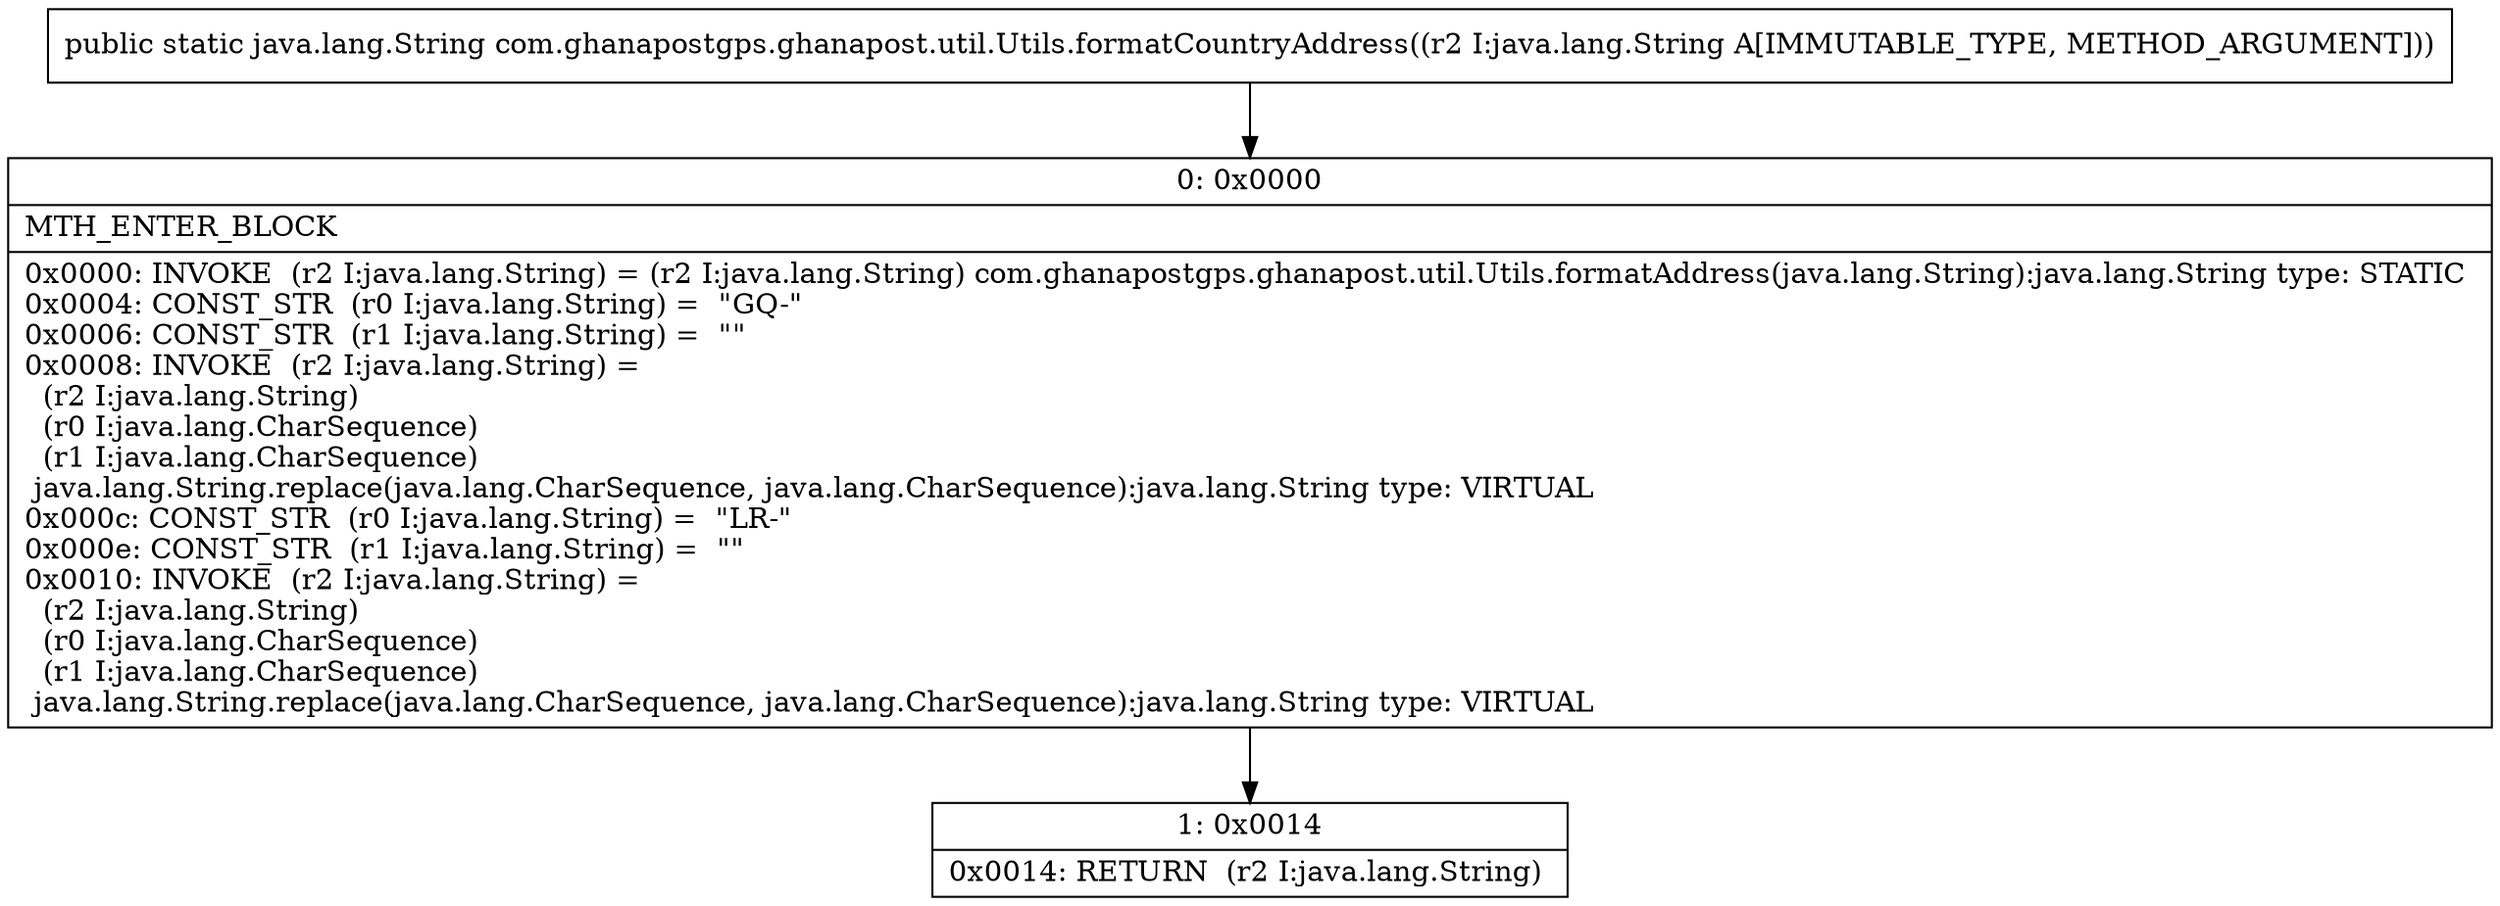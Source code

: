 digraph "CFG forcom.ghanapostgps.ghanapost.util.Utils.formatCountryAddress(Ljava\/lang\/String;)Ljava\/lang\/String;" {
Node_0 [shape=record,label="{0\:\ 0x0000|MTH_ENTER_BLOCK\l|0x0000: INVOKE  (r2 I:java.lang.String) = (r2 I:java.lang.String) com.ghanapostgps.ghanapost.util.Utils.formatAddress(java.lang.String):java.lang.String type: STATIC \l0x0004: CONST_STR  (r0 I:java.lang.String) =  \"GQ\-\" \l0x0006: CONST_STR  (r1 I:java.lang.String) =  \"\" \l0x0008: INVOKE  (r2 I:java.lang.String) = \l  (r2 I:java.lang.String)\l  (r0 I:java.lang.CharSequence)\l  (r1 I:java.lang.CharSequence)\l java.lang.String.replace(java.lang.CharSequence, java.lang.CharSequence):java.lang.String type: VIRTUAL \l0x000c: CONST_STR  (r0 I:java.lang.String) =  \"LR\-\" \l0x000e: CONST_STR  (r1 I:java.lang.String) =  \"\" \l0x0010: INVOKE  (r2 I:java.lang.String) = \l  (r2 I:java.lang.String)\l  (r0 I:java.lang.CharSequence)\l  (r1 I:java.lang.CharSequence)\l java.lang.String.replace(java.lang.CharSequence, java.lang.CharSequence):java.lang.String type: VIRTUAL \l}"];
Node_1 [shape=record,label="{1\:\ 0x0014|0x0014: RETURN  (r2 I:java.lang.String) \l}"];
MethodNode[shape=record,label="{public static java.lang.String com.ghanapostgps.ghanapost.util.Utils.formatCountryAddress((r2 I:java.lang.String A[IMMUTABLE_TYPE, METHOD_ARGUMENT])) }"];
MethodNode -> Node_0;
Node_0 -> Node_1;
}

